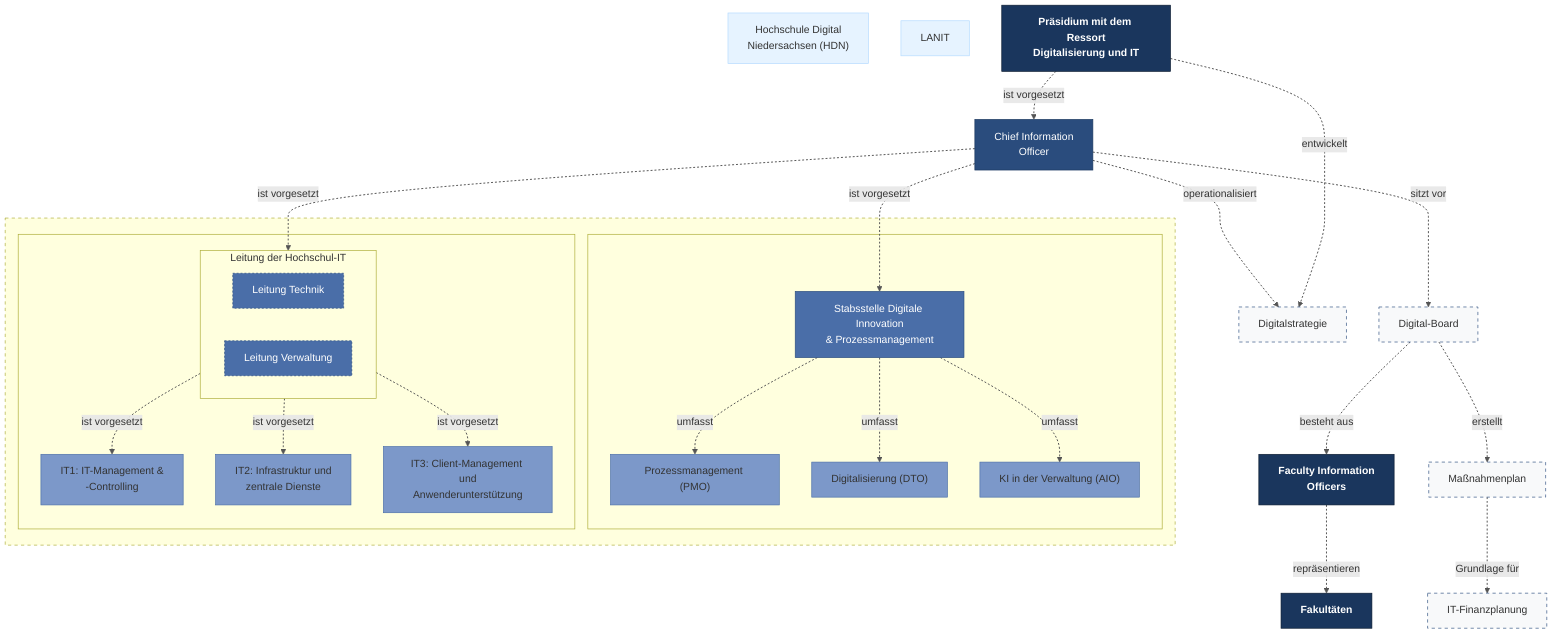%%{init: {
  "theme": "dark", 
  "themeVariables": {
    "fontFamily": "'FF Unit Pro', cursive, sans-serif", 
    "fontSize": "20px",
    "primaryColor": "#fafafa",
    "primaryBorderColor": "#333333",
    "background": "#fffdf8",
    "mainBkg": "#fffdf8",
    "lineColor": "#555555",
    "textColor": "#666666"
  }, 
  "flowchart": {
    "diagramPadding": 32, 
    "nodeSpacing": 50, 
    "rankSpacing": 70, 
    "curve": "basis"
  }
}}%%
%%{ init: { 'flowchart': { 'curve': 'basis', "defaultRenderer": "dagre" } } }%%
flowchart TB
    %% Stile für den Handgezeichnet-Look
    linkStyle default stroke:#555555,stroke-width:1.5px,stroke-dasharray: 3 3
    
    %% HDN an der Spitze
    HDN["Hochschule Digital<br/>Niedersachsen (HDN)"]:::ebene0
    
    %% LANIT auf gleicher Ebene
    LANIT["LANIT"]:::ebene0
    
    %% Präsidium direkt unter HDN
    PraesidiumIT["Präsidium mit dem Ressort<br/>Digitalisierung und IT"]:::ebene1

    %% SDIP (Stabsstelle) - zuerst definiert außerhalb
    
    %% CIO - nach SDIP definiert
    CIO["Chief Information<br/>Officer"]:::ebene2
    
    %% Missing definitions
    Digitalstrategie["Digitalstrategie"]:::ebene2_stab
    DigitalBoard["Digital-Board"]:::ebene2_stab
    
    %% Digitalstrategie wird vom Präsidium entwickelt
    PraesidiumIT --> |"entwickelt"| Digitalstrategie

        %% Ebene 4 - Ausführende Ebene
        FIOs["Faculty Information<br/>Officers"]:::ebene1
        Massnahmenplan["Maßnahmenplan"]:::ebene2_stab
        Finanzplanung["IT-Finanzplanung"]:::ebene2_stab

        %% Verbindungen zu den spezifischen IT-Organisationseinheiten
        DigitalBoard --> |"besteht aus"| FIOs
        DigitalBoard --> |"erstellt"| Massnahmenplan
        FIOs --> |"repräsentieren"| Fakultaeten
        Massnahmenplan --> |"Grundlage für"| Finanzplanung

    Fakultaeten["Fakultäten"]:::ebene1

    %% Hierarchische Beziehungen
    %% CIO ist der SDIP vorgesetzt
    CIO --> |"ist vorgesetzt"| SDIP
    
    PraesidiumIT --> |"ist vorgesetzt"| CIO
    
    CIO --> |"operationalisiert"| Digitalstrategie
    CIO --> |"sitzt vor"| DigitalBoard
    CIO --> |"ist vorgesetzt"| Dezernatsleitung  

    %% Übergeordneter Kasten um SDIP und HochschulIT
    subgraph IT_Organisation[" "]
        %% SDIP in eigenem Kasten mit Kindern
        subgraph SDIP_Bereich[" "]
            SDIP["Stabsstelle Digitale Innovation<br/>& Prozessmanagement"]:::ebene3
            PMO["Prozessmanagement (PMO)"]:::ebene4
            DTO["Digitalisierung (DTO)"]:::ebene4
            AIO["KI in der Verwaltung (AIO)"]:::ebene4
            
            %% SDIP Verbindungen innerhalb
            SDIP --> |"umfasst"| PMO
            SDIP --> |"umfasst"| DTO
            SDIP --> |"umfasst"| AIO
        end

        %% HochschulIT-Subgraph (nur für Dezernatsleitung und IT-Bereiche)
        subgraph HochschulIT[" "]
            direction LR
            
            subgraph Dezernatsleitung["Leitung der Hochschul-IT"]
                direction LR
                Tech["Leitung Technik"]:::ebene3
                Org["Leitung Verwaltung"]:::ebene3
            end

            IT1["IT1: IT-Management &<br/>-Controlling"]:::ebene4
            IT2["IT2: Infrastruktur und<br/>zentrale Dienste"]:::ebene4
            IT3["IT3: Client-Management und<br/>Anwenderunterstützung"]:::ebene4

            Dezernatsleitung --> |"ist vorgesetzt"|IT1
            Dezernatsleitung --> |"ist vorgesetzt"|IT2
            Dezernatsleitung --> |"ist vorgesetzt"|IT3
        end
    end

    
    %% Professionelle Farbdefinitionen für die hierarchischen Ebenen
    classDef ebene0 fill:#E6F3FF,stroke:#B3D9FF,stroke-width:1px,color:#333333
    classDef ebene1 fill:#1A365D,stroke:#0A1A2F,stroke-width:1px,color:#FFFFFF,font-weight:bold
    classDef ebene2 fill:#2A4C7D,stroke:#1A365D,stroke-width:1px,color:#FFFFFF
    classDef ebene2_alt fill:#8B5A3C,stroke:#5D3A26,stroke-width:1px,color:#FFFFFF
    classDef ebene2_stab fill:#F8F9FA,stroke:#2A4C7D,stroke-width:1px,stroke-dasharray:5 5,color:#333333
    classDef ebene3 fill:#4A6EA8,stroke:#2A4C7D,stroke-width:1px,color:#FFFFFF
    classDef ebene4 fill:#7C98C9,stroke:#4A6EA8,stroke-width:1px,color:#333333
    classDef ebene5 fill:#A8BCDF,stroke:#7C98C9,stroke-width:1px,color:#333333

    style Org stroke-dasharray:3 3
    style Tech stroke-dasharray:3 3
    style IT_Organisation stroke-dasharray:5 5